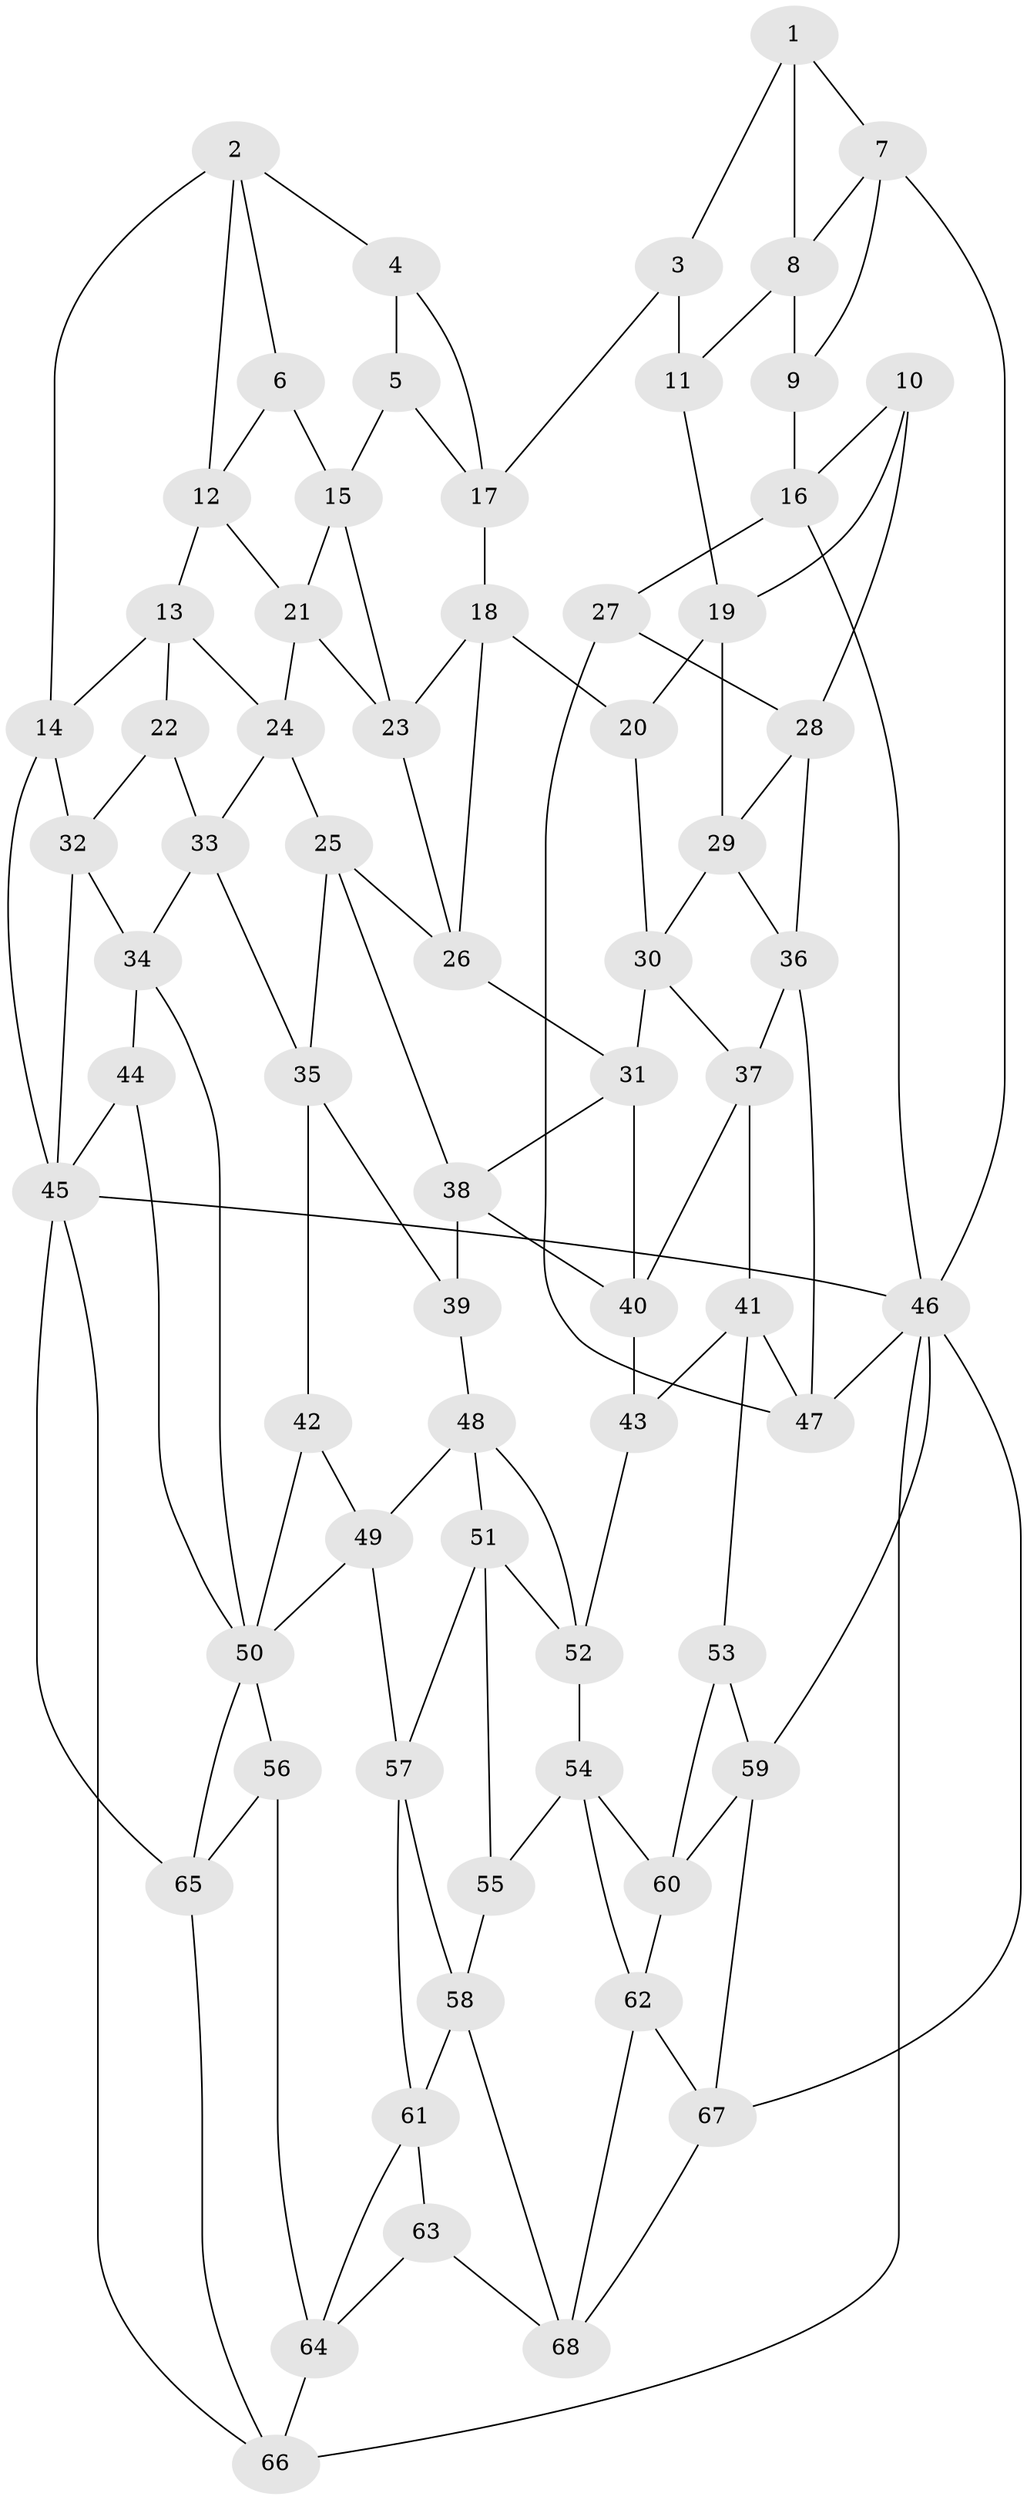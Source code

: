 // original degree distribution, {3: 0.014814814814814815, 5: 0.5777777777777777, 6: 0.1925925925925926, 4: 0.21481481481481482}
// Generated by graph-tools (version 1.1) at 2025/51/03/09/25 03:51:07]
// undirected, 68 vertices, 130 edges
graph export_dot {
graph [start="1"]
  node [color=gray90,style=filled];
  1;
  2;
  3;
  4;
  5;
  6;
  7;
  8;
  9;
  10;
  11;
  12;
  13;
  14;
  15;
  16;
  17;
  18;
  19;
  20;
  21;
  22;
  23;
  24;
  25;
  26;
  27;
  28;
  29;
  30;
  31;
  32;
  33;
  34;
  35;
  36;
  37;
  38;
  39;
  40;
  41;
  42;
  43;
  44;
  45;
  46;
  47;
  48;
  49;
  50;
  51;
  52;
  53;
  54;
  55;
  56;
  57;
  58;
  59;
  60;
  61;
  62;
  63;
  64;
  65;
  66;
  67;
  68;
  1 -- 3 [weight=1.0];
  1 -- 7 [weight=1.0];
  1 -- 8 [weight=1.0];
  2 -- 4 [weight=1.0];
  2 -- 6 [weight=1.0];
  2 -- 12 [weight=1.0];
  2 -- 14 [weight=1.0];
  3 -- 11 [weight=2.0];
  3 -- 17 [weight=1.0];
  4 -- 5 [weight=1.0];
  4 -- 17 [weight=1.0];
  5 -- 15 [weight=1.0];
  5 -- 17 [weight=1.0];
  6 -- 12 [weight=1.0];
  6 -- 15 [weight=1.0];
  7 -- 8 [weight=1.0];
  7 -- 9 [weight=1.0];
  7 -- 46 [weight=1.0];
  8 -- 9 [weight=1.0];
  8 -- 11 [weight=1.0];
  9 -- 16 [weight=1.0];
  10 -- 16 [weight=1.0];
  10 -- 19 [weight=1.0];
  10 -- 28 [weight=1.0];
  11 -- 19 [weight=1.0];
  12 -- 13 [weight=1.0];
  12 -- 21 [weight=1.0];
  13 -- 14 [weight=1.0];
  13 -- 22 [weight=1.0];
  13 -- 24 [weight=1.0];
  14 -- 32 [weight=1.0];
  14 -- 45 [weight=1.0];
  15 -- 21 [weight=1.0];
  15 -- 23 [weight=1.0];
  16 -- 27 [weight=1.0];
  16 -- 46 [weight=1.0];
  17 -- 18 [weight=1.0];
  18 -- 20 [weight=1.0];
  18 -- 23 [weight=1.0];
  18 -- 26 [weight=1.0];
  19 -- 20 [weight=1.0];
  19 -- 29 [weight=1.0];
  20 -- 30 [weight=1.0];
  21 -- 23 [weight=1.0];
  21 -- 24 [weight=1.0];
  22 -- 32 [weight=1.0];
  22 -- 33 [weight=1.0];
  23 -- 26 [weight=1.0];
  24 -- 25 [weight=1.0];
  24 -- 33 [weight=1.0];
  25 -- 26 [weight=1.0];
  25 -- 35 [weight=1.0];
  25 -- 38 [weight=1.0];
  26 -- 31 [weight=1.0];
  27 -- 28 [weight=1.0];
  27 -- 47 [weight=1.0];
  28 -- 29 [weight=1.0];
  28 -- 36 [weight=1.0];
  29 -- 30 [weight=1.0];
  29 -- 36 [weight=1.0];
  30 -- 31 [weight=1.0];
  30 -- 37 [weight=1.0];
  31 -- 38 [weight=1.0];
  31 -- 40 [weight=1.0];
  32 -- 34 [weight=1.0];
  32 -- 45 [weight=1.0];
  33 -- 34 [weight=1.0];
  33 -- 35 [weight=1.0];
  34 -- 44 [weight=1.0];
  34 -- 50 [weight=1.0];
  35 -- 39 [weight=1.0];
  35 -- 42 [weight=1.0];
  36 -- 37 [weight=1.0];
  36 -- 47 [weight=1.0];
  37 -- 40 [weight=1.0];
  37 -- 41 [weight=1.0];
  38 -- 39 [weight=1.0];
  38 -- 40 [weight=1.0];
  39 -- 48 [weight=1.0];
  40 -- 43 [weight=2.0];
  41 -- 43 [weight=1.0];
  41 -- 47 [weight=1.0];
  41 -- 53 [weight=1.0];
  42 -- 49 [weight=1.0];
  42 -- 50 [weight=1.0];
  43 -- 52 [weight=1.0];
  44 -- 45 [weight=1.0];
  44 -- 50 [weight=1.0];
  45 -- 46 [weight=1.0];
  45 -- 65 [weight=1.0];
  45 -- 66 [weight=1.0];
  46 -- 47 [weight=1.0];
  46 -- 59 [weight=1.0];
  46 -- 66 [weight=1.0];
  46 -- 67 [weight=1.0];
  48 -- 49 [weight=1.0];
  48 -- 51 [weight=1.0];
  48 -- 52 [weight=1.0];
  49 -- 50 [weight=1.0];
  49 -- 57 [weight=1.0];
  50 -- 56 [weight=1.0];
  50 -- 65 [weight=1.0];
  51 -- 52 [weight=1.0];
  51 -- 55 [weight=1.0];
  51 -- 57 [weight=1.0];
  52 -- 54 [weight=1.0];
  53 -- 59 [weight=1.0];
  53 -- 60 [weight=1.0];
  54 -- 55 [weight=1.0];
  54 -- 60 [weight=1.0];
  54 -- 62 [weight=1.0];
  55 -- 58 [weight=1.0];
  56 -- 64 [weight=1.0];
  56 -- 65 [weight=1.0];
  57 -- 58 [weight=1.0];
  57 -- 61 [weight=1.0];
  58 -- 61 [weight=1.0];
  58 -- 68 [weight=1.0];
  59 -- 60 [weight=1.0];
  59 -- 67 [weight=1.0];
  60 -- 62 [weight=1.0];
  61 -- 63 [weight=1.0];
  61 -- 64 [weight=1.0];
  62 -- 67 [weight=1.0];
  62 -- 68 [weight=1.0];
  63 -- 64 [weight=1.0];
  63 -- 68 [weight=1.0];
  64 -- 66 [weight=1.0];
  65 -- 66 [weight=1.0];
  67 -- 68 [weight=1.0];
}

